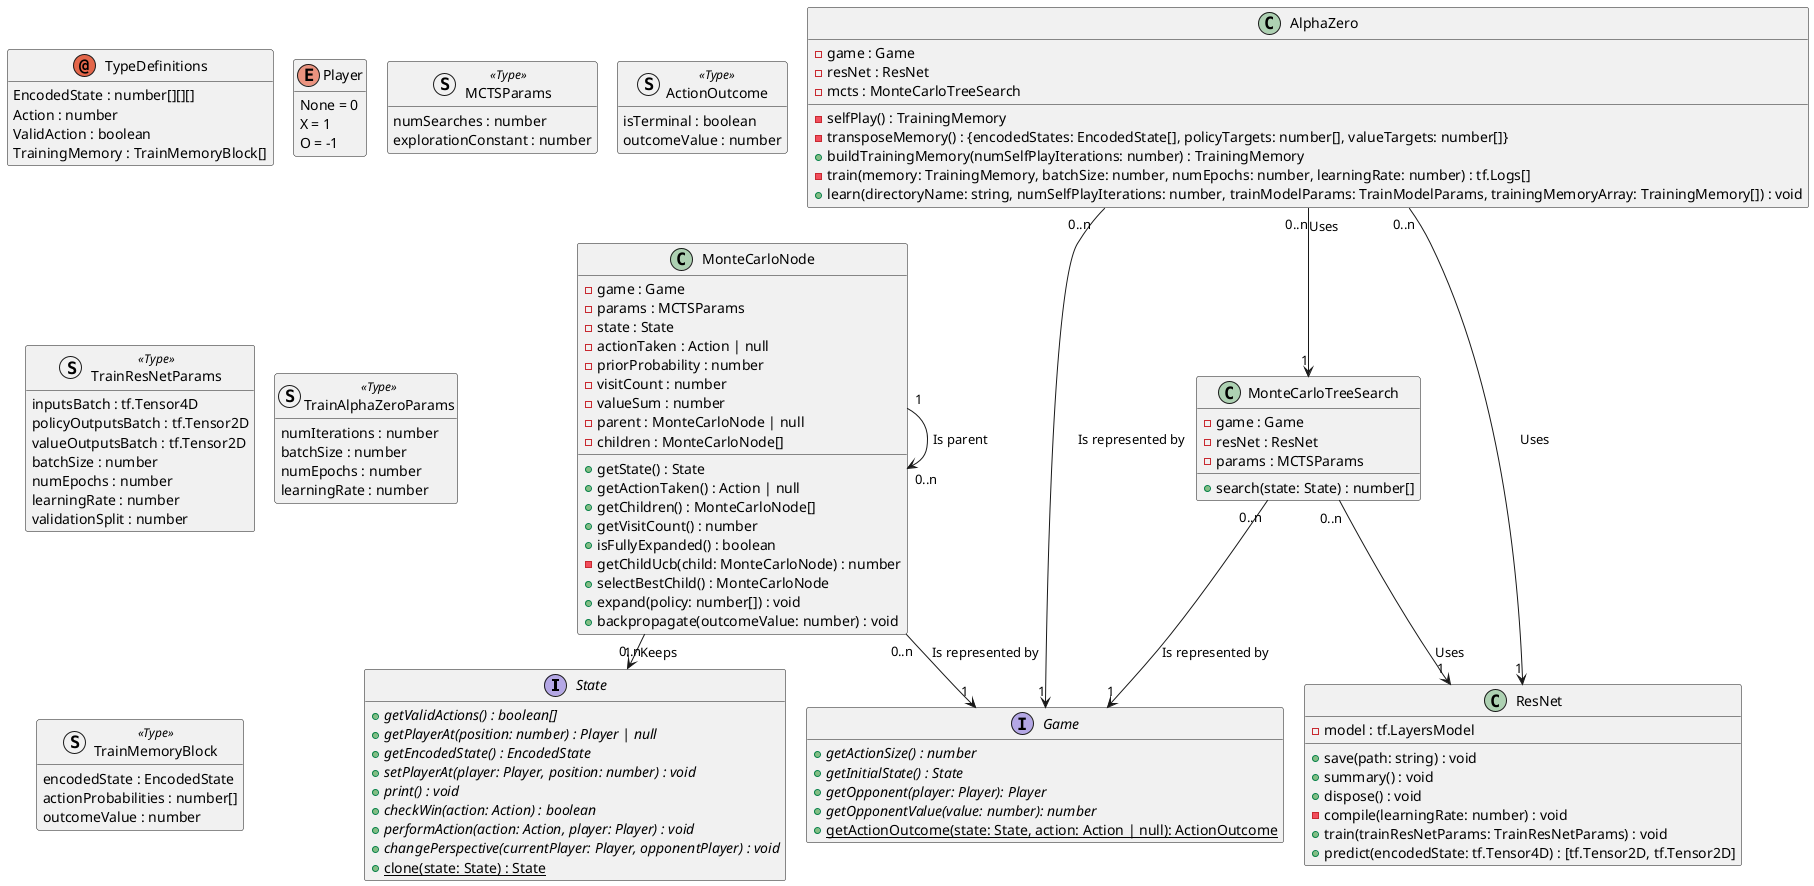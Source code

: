 @startuml

    ' Config
    hide empty members
    skinparam nodesep 20
    skinparam ranksep 1

    ' Classes

    interface State {
        {abstract} +getValidActions() : boolean[]
        {abstract} +getPlayerAt(position: number) : Player | null
        {abstract} +getEncodedState() : EncodedState
        {abstract} +setPlayerAt(player: Player, position: number) : void
        {abstract} +print() : void
        {abstract} +checkWin(action: Action) : boolean
        {abstract} +performAction(action: Action, player: Player) : void
        {abstract} +changePerspective(currentPlayer: Player, opponentPlayer) : void
        {static} +clone(state: State) : State
    }

    interface Game {
        {abstract} +getActionSize() : number
        {abstract} +getInitialState() : State
        {abstract} +getOpponent(player: Player): Player
        {abstract} +getOpponentValue(value: number): number
        {static} +getActionOutcome(state: State, action: Action | null): ActionOutcome
    }

    class ResNet {
        -model : tf.LayersModel
        +save(path: string) : void
        +summary() : void
        +dispose() : void
        -compile(learningRate: number) : void
        +train(trainResNetParams: TrainResNetParams) : void
        +predict(encodedState: tf.Tensor4D) : [tf.Tensor2D, tf.Tensor2D]
    }

    class MonteCarloTreeSearch {
        -game : Game
        -resNet : ResNet
        -params : MCTSParams
        +search(state: State) : number[]
    }
    MonteCarloTreeSearch "0..n" --> "1" Game : Is represented by
    AlphaZero "0..n" --> "1" ResNet : Uses
    MonteCarloTreeSearch "0..n" --> "1" ResNet : Uses

    class MonteCarloNode {
        -game : Game
        -params : MCTSParams
        -state : State
        -actionTaken : Action | null
        -priorProbability : number
        -visitCount : number
        -valueSum : number
        -parent : MonteCarloNode | null
        -children : MonteCarloNode[]
        +getState() : State
        +getActionTaken() : Action | null
        +getChildren() : MonteCarloNode[]
        +getVisitCount() : number
        +isFullyExpanded() : boolean
        -getChildUcb(child: MonteCarloNode) : number
        +selectBestChild() : MonteCarloNode
        +expand(policy: number[]) : void
        +backpropagate(outcomeValue: number) : void
    }
    MonteCarloNode "0..n" --> "1" Game : Is represented by
    MonteCarloNode "0..n" --> "1" State : Keeps
    MonteCarloNode "1" --> "0..n" MonteCarloNode : Is parent

    class AlphaZero {
        -game : Game
        -resNet : ResNet
        -mcts : MonteCarloTreeSearch
        -selfPlay() : TrainingMemory
        -transposeMemory() : {encodedStates: EncodedState[], policyTargets: number[], valueTargets: number[]}
        +buildTrainingMemory(numSelfPlayIterations: number) : TrainingMemory
        -train(memory: TrainingMemory, batchSize: number, numEpochs: number, learningRate: number) : tf.Logs[]
        +learn(directoryName: string, numSelfPlayIterations: number, trainModelParams: TrainModelParams, trainingMemoryArray: TrainingMemory[]) : void
    }
    AlphaZero "0..n" --> "1" Game : Is represented by
    AlphaZero "0..n" --> "1" MonteCarloTreeSearch : Uses


    ' Definitions
    annotation TypeDefinitions {
        EncodedState : number[][][]
        Action : number
        ValidAction : boolean
        TrainingMemory : TrainMemoryBlock[]
    }

    enum Player {
        None = 0
        X = 1
        O = -1
    }

    struct ActionOutcome <<Type>> {
        isTerminal : boolean
        outcomeValue : number
    }
    
    struct TrainResNetParams <<Type>> {
        inputsBatch : tf.Tensor4D
		policyOutputsBatch : tf.Tensor2D
		valueOutputsBatch : tf.Tensor2D
		batchSize : number
		numEpochs : number
		learningRate : number
		validationSplit : number
    }

    struct MCTSParams <<Type>> {
        numSearches : number
        explorationConstant : number
    }

    struct TrainMemoryBlock <<Type>> {
        encodedState : EncodedState
        actionProbabilities : number[]
        outcomeValue : number
    }

    struct TrainAlphaZeroParams <<Type>> {
        numIterations : number
		batchSize : number
		numEpochs : number
		learningRate : number
    }

    TypeDefinitions -[hidden]> Player
    Player -[hidden]> MCTSParams
    MCTSParams -[hidden]> ActionOutcome
    TrainResNetParams -[hidden]> TrainAlphaZeroParams
    TypeDefinitions -down[hidden]-> TrainResNetParams
    TrainResNetParams -down[hidden]-> TrainMemoryBlock

@enduml